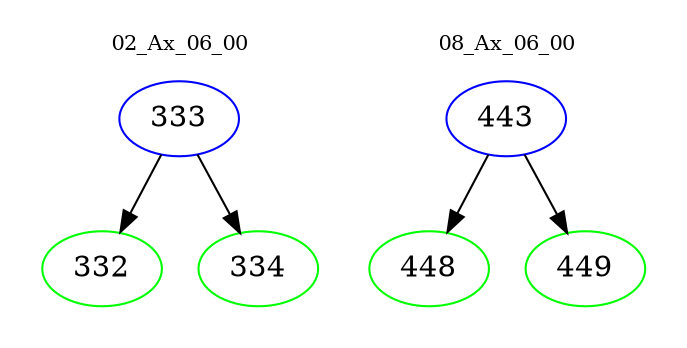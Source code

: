 digraph{
subgraph cluster_0 {
color = white
label = "02_Ax_06_00";
fontsize=10;
T0_333 [label="333", color="blue"]
T0_333 -> T0_332 [color="black"]
T0_332 [label="332", color="green"]
T0_333 -> T0_334 [color="black"]
T0_334 [label="334", color="green"]
}
subgraph cluster_1 {
color = white
label = "08_Ax_06_00";
fontsize=10;
T1_443 [label="443", color="blue"]
T1_443 -> T1_448 [color="black"]
T1_448 [label="448", color="green"]
T1_443 -> T1_449 [color="black"]
T1_449 [label="449", color="green"]
}
}
